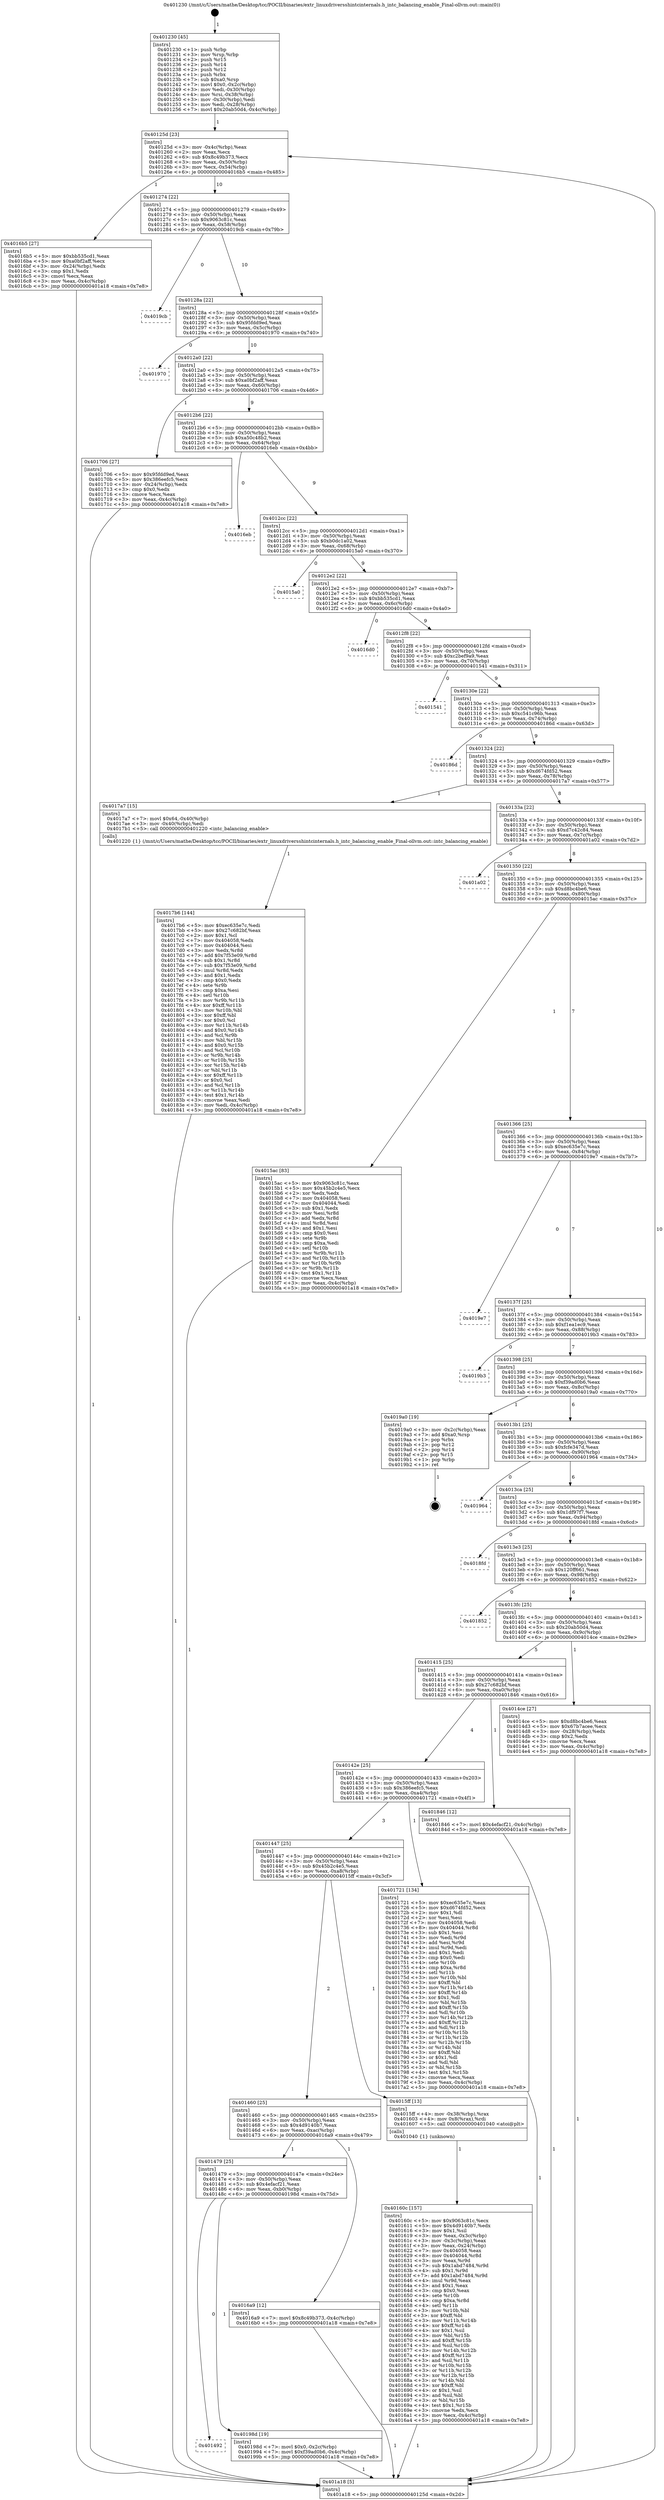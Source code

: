 digraph "0x401230" {
  label = "0x401230 (/mnt/c/Users/mathe/Desktop/tcc/POCII/binaries/extr_linuxdriversshintcinternals.h_intc_balancing_enable_Final-ollvm.out::main(0))"
  labelloc = "t"
  node[shape=record]

  Entry [label="",width=0.3,height=0.3,shape=circle,fillcolor=black,style=filled]
  "0x40125d" [label="{
     0x40125d [23]\l
     | [instrs]\l
     &nbsp;&nbsp;0x40125d \<+3\>: mov -0x4c(%rbp),%eax\l
     &nbsp;&nbsp;0x401260 \<+2\>: mov %eax,%ecx\l
     &nbsp;&nbsp;0x401262 \<+6\>: sub $0x8c49b373,%ecx\l
     &nbsp;&nbsp;0x401268 \<+3\>: mov %eax,-0x50(%rbp)\l
     &nbsp;&nbsp;0x40126b \<+3\>: mov %ecx,-0x54(%rbp)\l
     &nbsp;&nbsp;0x40126e \<+6\>: je 00000000004016b5 \<main+0x485\>\l
  }"]
  "0x4016b5" [label="{
     0x4016b5 [27]\l
     | [instrs]\l
     &nbsp;&nbsp;0x4016b5 \<+5\>: mov $0xbb535cd1,%eax\l
     &nbsp;&nbsp;0x4016ba \<+5\>: mov $0xa0bf2aff,%ecx\l
     &nbsp;&nbsp;0x4016bf \<+3\>: mov -0x24(%rbp),%edx\l
     &nbsp;&nbsp;0x4016c2 \<+3\>: cmp $0x1,%edx\l
     &nbsp;&nbsp;0x4016c5 \<+3\>: cmovl %ecx,%eax\l
     &nbsp;&nbsp;0x4016c8 \<+3\>: mov %eax,-0x4c(%rbp)\l
     &nbsp;&nbsp;0x4016cb \<+5\>: jmp 0000000000401a18 \<main+0x7e8\>\l
  }"]
  "0x401274" [label="{
     0x401274 [22]\l
     | [instrs]\l
     &nbsp;&nbsp;0x401274 \<+5\>: jmp 0000000000401279 \<main+0x49\>\l
     &nbsp;&nbsp;0x401279 \<+3\>: mov -0x50(%rbp),%eax\l
     &nbsp;&nbsp;0x40127c \<+5\>: sub $0x9063c81c,%eax\l
     &nbsp;&nbsp;0x401281 \<+3\>: mov %eax,-0x58(%rbp)\l
     &nbsp;&nbsp;0x401284 \<+6\>: je 00000000004019cb \<main+0x79b\>\l
  }"]
  Exit [label="",width=0.3,height=0.3,shape=circle,fillcolor=black,style=filled,peripheries=2]
  "0x4019cb" [label="{
     0x4019cb\l
  }", style=dashed]
  "0x40128a" [label="{
     0x40128a [22]\l
     | [instrs]\l
     &nbsp;&nbsp;0x40128a \<+5\>: jmp 000000000040128f \<main+0x5f\>\l
     &nbsp;&nbsp;0x40128f \<+3\>: mov -0x50(%rbp),%eax\l
     &nbsp;&nbsp;0x401292 \<+5\>: sub $0x95fdd9ed,%eax\l
     &nbsp;&nbsp;0x401297 \<+3\>: mov %eax,-0x5c(%rbp)\l
     &nbsp;&nbsp;0x40129a \<+6\>: je 0000000000401970 \<main+0x740\>\l
  }"]
  "0x401492" [label="{
     0x401492\l
  }", style=dashed]
  "0x401970" [label="{
     0x401970\l
  }", style=dashed]
  "0x4012a0" [label="{
     0x4012a0 [22]\l
     | [instrs]\l
     &nbsp;&nbsp;0x4012a0 \<+5\>: jmp 00000000004012a5 \<main+0x75\>\l
     &nbsp;&nbsp;0x4012a5 \<+3\>: mov -0x50(%rbp),%eax\l
     &nbsp;&nbsp;0x4012a8 \<+5\>: sub $0xa0bf2aff,%eax\l
     &nbsp;&nbsp;0x4012ad \<+3\>: mov %eax,-0x60(%rbp)\l
     &nbsp;&nbsp;0x4012b0 \<+6\>: je 0000000000401706 \<main+0x4d6\>\l
  }"]
  "0x40198d" [label="{
     0x40198d [19]\l
     | [instrs]\l
     &nbsp;&nbsp;0x40198d \<+7\>: movl $0x0,-0x2c(%rbp)\l
     &nbsp;&nbsp;0x401994 \<+7\>: movl $0xf39ad0b6,-0x4c(%rbp)\l
     &nbsp;&nbsp;0x40199b \<+5\>: jmp 0000000000401a18 \<main+0x7e8\>\l
  }"]
  "0x401706" [label="{
     0x401706 [27]\l
     | [instrs]\l
     &nbsp;&nbsp;0x401706 \<+5\>: mov $0x95fdd9ed,%eax\l
     &nbsp;&nbsp;0x40170b \<+5\>: mov $0x386eefc5,%ecx\l
     &nbsp;&nbsp;0x401710 \<+3\>: mov -0x24(%rbp),%edx\l
     &nbsp;&nbsp;0x401713 \<+3\>: cmp $0x0,%edx\l
     &nbsp;&nbsp;0x401716 \<+3\>: cmove %ecx,%eax\l
     &nbsp;&nbsp;0x401719 \<+3\>: mov %eax,-0x4c(%rbp)\l
     &nbsp;&nbsp;0x40171c \<+5\>: jmp 0000000000401a18 \<main+0x7e8\>\l
  }"]
  "0x4012b6" [label="{
     0x4012b6 [22]\l
     | [instrs]\l
     &nbsp;&nbsp;0x4012b6 \<+5\>: jmp 00000000004012bb \<main+0x8b\>\l
     &nbsp;&nbsp;0x4012bb \<+3\>: mov -0x50(%rbp),%eax\l
     &nbsp;&nbsp;0x4012be \<+5\>: sub $0xa50c48b2,%eax\l
     &nbsp;&nbsp;0x4012c3 \<+3\>: mov %eax,-0x64(%rbp)\l
     &nbsp;&nbsp;0x4012c6 \<+6\>: je 00000000004016eb \<main+0x4bb\>\l
  }"]
  "0x4017b6" [label="{
     0x4017b6 [144]\l
     | [instrs]\l
     &nbsp;&nbsp;0x4017b6 \<+5\>: mov $0xec635e7c,%edi\l
     &nbsp;&nbsp;0x4017bb \<+5\>: mov $0x27c682bf,%eax\l
     &nbsp;&nbsp;0x4017c0 \<+2\>: mov $0x1,%cl\l
     &nbsp;&nbsp;0x4017c2 \<+7\>: mov 0x404058,%edx\l
     &nbsp;&nbsp;0x4017c9 \<+7\>: mov 0x404044,%esi\l
     &nbsp;&nbsp;0x4017d0 \<+3\>: mov %edx,%r8d\l
     &nbsp;&nbsp;0x4017d3 \<+7\>: add $0x7f53e09,%r8d\l
     &nbsp;&nbsp;0x4017da \<+4\>: sub $0x1,%r8d\l
     &nbsp;&nbsp;0x4017de \<+7\>: sub $0x7f53e09,%r8d\l
     &nbsp;&nbsp;0x4017e5 \<+4\>: imul %r8d,%edx\l
     &nbsp;&nbsp;0x4017e9 \<+3\>: and $0x1,%edx\l
     &nbsp;&nbsp;0x4017ec \<+3\>: cmp $0x0,%edx\l
     &nbsp;&nbsp;0x4017ef \<+4\>: sete %r9b\l
     &nbsp;&nbsp;0x4017f3 \<+3\>: cmp $0xa,%esi\l
     &nbsp;&nbsp;0x4017f6 \<+4\>: setl %r10b\l
     &nbsp;&nbsp;0x4017fa \<+3\>: mov %r9b,%r11b\l
     &nbsp;&nbsp;0x4017fd \<+4\>: xor $0xff,%r11b\l
     &nbsp;&nbsp;0x401801 \<+3\>: mov %r10b,%bl\l
     &nbsp;&nbsp;0x401804 \<+3\>: xor $0xff,%bl\l
     &nbsp;&nbsp;0x401807 \<+3\>: xor $0x0,%cl\l
     &nbsp;&nbsp;0x40180a \<+3\>: mov %r11b,%r14b\l
     &nbsp;&nbsp;0x40180d \<+4\>: and $0x0,%r14b\l
     &nbsp;&nbsp;0x401811 \<+3\>: and %cl,%r9b\l
     &nbsp;&nbsp;0x401814 \<+3\>: mov %bl,%r15b\l
     &nbsp;&nbsp;0x401817 \<+4\>: and $0x0,%r15b\l
     &nbsp;&nbsp;0x40181b \<+3\>: and %cl,%r10b\l
     &nbsp;&nbsp;0x40181e \<+3\>: or %r9b,%r14b\l
     &nbsp;&nbsp;0x401821 \<+3\>: or %r10b,%r15b\l
     &nbsp;&nbsp;0x401824 \<+3\>: xor %r15b,%r14b\l
     &nbsp;&nbsp;0x401827 \<+3\>: or %bl,%r11b\l
     &nbsp;&nbsp;0x40182a \<+4\>: xor $0xff,%r11b\l
     &nbsp;&nbsp;0x40182e \<+3\>: or $0x0,%cl\l
     &nbsp;&nbsp;0x401831 \<+3\>: and %cl,%r11b\l
     &nbsp;&nbsp;0x401834 \<+3\>: or %r11b,%r14b\l
     &nbsp;&nbsp;0x401837 \<+4\>: test $0x1,%r14b\l
     &nbsp;&nbsp;0x40183b \<+3\>: cmovne %eax,%edi\l
     &nbsp;&nbsp;0x40183e \<+3\>: mov %edi,-0x4c(%rbp)\l
     &nbsp;&nbsp;0x401841 \<+5\>: jmp 0000000000401a18 \<main+0x7e8\>\l
  }"]
  "0x4016eb" [label="{
     0x4016eb\l
  }", style=dashed]
  "0x4012cc" [label="{
     0x4012cc [22]\l
     | [instrs]\l
     &nbsp;&nbsp;0x4012cc \<+5\>: jmp 00000000004012d1 \<main+0xa1\>\l
     &nbsp;&nbsp;0x4012d1 \<+3\>: mov -0x50(%rbp),%eax\l
     &nbsp;&nbsp;0x4012d4 \<+5\>: sub $0xb0dc1a02,%eax\l
     &nbsp;&nbsp;0x4012d9 \<+3\>: mov %eax,-0x68(%rbp)\l
     &nbsp;&nbsp;0x4012dc \<+6\>: je 00000000004015a0 \<main+0x370\>\l
  }"]
  "0x401479" [label="{
     0x401479 [25]\l
     | [instrs]\l
     &nbsp;&nbsp;0x401479 \<+5\>: jmp 000000000040147e \<main+0x24e\>\l
     &nbsp;&nbsp;0x40147e \<+3\>: mov -0x50(%rbp),%eax\l
     &nbsp;&nbsp;0x401481 \<+5\>: sub $0x4efacf21,%eax\l
     &nbsp;&nbsp;0x401486 \<+6\>: mov %eax,-0xb0(%rbp)\l
     &nbsp;&nbsp;0x40148c \<+6\>: je 000000000040198d \<main+0x75d\>\l
  }"]
  "0x4015a0" [label="{
     0x4015a0\l
  }", style=dashed]
  "0x4012e2" [label="{
     0x4012e2 [22]\l
     | [instrs]\l
     &nbsp;&nbsp;0x4012e2 \<+5\>: jmp 00000000004012e7 \<main+0xb7\>\l
     &nbsp;&nbsp;0x4012e7 \<+3\>: mov -0x50(%rbp),%eax\l
     &nbsp;&nbsp;0x4012ea \<+5\>: sub $0xbb535cd1,%eax\l
     &nbsp;&nbsp;0x4012ef \<+3\>: mov %eax,-0x6c(%rbp)\l
     &nbsp;&nbsp;0x4012f2 \<+6\>: je 00000000004016d0 \<main+0x4a0\>\l
  }"]
  "0x4016a9" [label="{
     0x4016a9 [12]\l
     | [instrs]\l
     &nbsp;&nbsp;0x4016a9 \<+7\>: movl $0x8c49b373,-0x4c(%rbp)\l
     &nbsp;&nbsp;0x4016b0 \<+5\>: jmp 0000000000401a18 \<main+0x7e8\>\l
  }"]
  "0x4016d0" [label="{
     0x4016d0\l
  }", style=dashed]
  "0x4012f8" [label="{
     0x4012f8 [22]\l
     | [instrs]\l
     &nbsp;&nbsp;0x4012f8 \<+5\>: jmp 00000000004012fd \<main+0xcd\>\l
     &nbsp;&nbsp;0x4012fd \<+3\>: mov -0x50(%rbp),%eax\l
     &nbsp;&nbsp;0x401300 \<+5\>: sub $0xc2bef9a9,%eax\l
     &nbsp;&nbsp;0x401305 \<+3\>: mov %eax,-0x70(%rbp)\l
     &nbsp;&nbsp;0x401308 \<+6\>: je 0000000000401541 \<main+0x311\>\l
  }"]
  "0x40160c" [label="{
     0x40160c [157]\l
     | [instrs]\l
     &nbsp;&nbsp;0x40160c \<+5\>: mov $0x9063c81c,%ecx\l
     &nbsp;&nbsp;0x401611 \<+5\>: mov $0x4d9140b7,%edx\l
     &nbsp;&nbsp;0x401616 \<+3\>: mov $0x1,%sil\l
     &nbsp;&nbsp;0x401619 \<+3\>: mov %eax,-0x3c(%rbp)\l
     &nbsp;&nbsp;0x40161c \<+3\>: mov -0x3c(%rbp),%eax\l
     &nbsp;&nbsp;0x40161f \<+3\>: mov %eax,-0x24(%rbp)\l
     &nbsp;&nbsp;0x401622 \<+7\>: mov 0x404058,%eax\l
     &nbsp;&nbsp;0x401629 \<+8\>: mov 0x404044,%r8d\l
     &nbsp;&nbsp;0x401631 \<+3\>: mov %eax,%r9d\l
     &nbsp;&nbsp;0x401634 \<+7\>: sub $0x1abd7484,%r9d\l
     &nbsp;&nbsp;0x40163b \<+4\>: sub $0x1,%r9d\l
     &nbsp;&nbsp;0x40163f \<+7\>: add $0x1abd7484,%r9d\l
     &nbsp;&nbsp;0x401646 \<+4\>: imul %r9d,%eax\l
     &nbsp;&nbsp;0x40164a \<+3\>: and $0x1,%eax\l
     &nbsp;&nbsp;0x40164d \<+3\>: cmp $0x0,%eax\l
     &nbsp;&nbsp;0x401650 \<+4\>: sete %r10b\l
     &nbsp;&nbsp;0x401654 \<+4\>: cmp $0xa,%r8d\l
     &nbsp;&nbsp;0x401658 \<+4\>: setl %r11b\l
     &nbsp;&nbsp;0x40165c \<+3\>: mov %r10b,%bl\l
     &nbsp;&nbsp;0x40165f \<+3\>: xor $0xff,%bl\l
     &nbsp;&nbsp;0x401662 \<+3\>: mov %r11b,%r14b\l
     &nbsp;&nbsp;0x401665 \<+4\>: xor $0xff,%r14b\l
     &nbsp;&nbsp;0x401669 \<+4\>: xor $0x1,%sil\l
     &nbsp;&nbsp;0x40166d \<+3\>: mov %bl,%r15b\l
     &nbsp;&nbsp;0x401670 \<+4\>: and $0xff,%r15b\l
     &nbsp;&nbsp;0x401674 \<+3\>: and %sil,%r10b\l
     &nbsp;&nbsp;0x401677 \<+3\>: mov %r14b,%r12b\l
     &nbsp;&nbsp;0x40167a \<+4\>: and $0xff,%r12b\l
     &nbsp;&nbsp;0x40167e \<+3\>: and %sil,%r11b\l
     &nbsp;&nbsp;0x401681 \<+3\>: or %r10b,%r15b\l
     &nbsp;&nbsp;0x401684 \<+3\>: or %r11b,%r12b\l
     &nbsp;&nbsp;0x401687 \<+3\>: xor %r12b,%r15b\l
     &nbsp;&nbsp;0x40168a \<+3\>: or %r14b,%bl\l
     &nbsp;&nbsp;0x40168d \<+3\>: xor $0xff,%bl\l
     &nbsp;&nbsp;0x401690 \<+4\>: or $0x1,%sil\l
     &nbsp;&nbsp;0x401694 \<+3\>: and %sil,%bl\l
     &nbsp;&nbsp;0x401697 \<+3\>: or %bl,%r15b\l
     &nbsp;&nbsp;0x40169a \<+4\>: test $0x1,%r15b\l
     &nbsp;&nbsp;0x40169e \<+3\>: cmovne %edx,%ecx\l
     &nbsp;&nbsp;0x4016a1 \<+3\>: mov %ecx,-0x4c(%rbp)\l
     &nbsp;&nbsp;0x4016a4 \<+5\>: jmp 0000000000401a18 \<main+0x7e8\>\l
  }"]
  "0x401541" [label="{
     0x401541\l
  }", style=dashed]
  "0x40130e" [label="{
     0x40130e [22]\l
     | [instrs]\l
     &nbsp;&nbsp;0x40130e \<+5\>: jmp 0000000000401313 \<main+0xe3\>\l
     &nbsp;&nbsp;0x401313 \<+3\>: mov -0x50(%rbp),%eax\l
     &nbsp;&nbsp;0x401316 \<+5\>: sub $0xc541c96b,%eax\l
     &nbsp;&nbsp;0x40131b \<+3\>: mov %eax,-0x74(%rbp)\l
     &nbsp;&nbsp;0x40131e \<+6\>: je 000000000040186d \<main+0x63d\>\l
  }"]
  "0x401460" [label="{
     0x401460 [25]\l
     | [instrs]\l
     &nbsp;&nbsp;0x401460 \<+5\>: jmp 0000000000401465 \<main+0x235\>\l
     &nbsp;&nbsp;0x401465 \<+3\>: mov -0x50(%rbp),%eax\l
     &nbsp;&nbsp;0x401468 \<+5\>: sub $0x4d9140b7,%eax\l
     &nbsp;&nbsp;0x40146d \<+6\>: mov %eax,-0xac(%rbp)\l
     &nbsp;&nbsp;0x401473 \<+6\>: je 00000000004016a9 \<main+0x479\>\l
  }"]
  "0x40186d" [label="{
     0x40186d\l
  }", style=dashed]
  "0x401324" [label="{
     0x401324 [22]\l
     | [instrs]\l
     &nbsp;&nbsp;0x401324 \<+5\>: jmp 0000000000401329 \<main+0xf9\>\l
     &nbsp;&nbsp;0x401329 \<+3\>: mov -0x50(%rbp),%eax\l
     &nbsp;&nbsp;0x40132c \<+5\>: sub $0xd674fd52,%eax\l
     &nbsp;&nbsp;0x401331 \<+3\>: mov %eax,-0x78(%rbp)\l
     &nbsp;&nbsp;0x401334 \<+6\>: je 00000000004017a7 \<main+0x577\>\l
  }"]
  "0x4015ff" [label="{
     0x4015ff [13]\l
     | [instrs]\l
     &nbsp;&nbsp;0x4015ff \<+4\>: mov -0x38(%rbp),%rax\l
     &nbsp;&nbsp;0x401603 \<+4\>: mov 0x8(%rax),%rdi\l
     &nbsp;&nbsp;0x401607 \<+5\>: call 0000000000401040 \<atoi@plt\>\l
     | [calls]\l
     &nbsp;&nbsp;0x401040 \{1\} (unknown)\l
  }"]
  "0x4017a7" [label="{
     0x4017a7 [15]\l
     | [instrs]\l
     &nbsp;&nbsp;0x4017a7 \<+7\>: movl $0x64,-0x40(%rbp)\l
     &nbsp;&nbsp;0x4017ae \<+3\>: mov -0x40(%rbp),%edi\l
     &nbsp;&nbsp;0x4017b1 \<+5\>: call 0000000000401220 \<intc_balancing_enable\>\l
     | [calls]\l
     &nbsp;&nbsp;0x401220 \{1\} (/mnt/c/Users/mathe/Desktop/tcc/POCII/binaries/extr_linuxdriversshintcinternals.h_intc_balancing_enable_Final-ollvm.out::intc_balancing_enable)\l
  }"]
  "0x40133a" [label="{
     0x40133a [22]\l
     | [instrs]\l
     &nbsp;&nbsp;0x40133a \<+5\>: jmp 000000000040133f \<main+0x10f\>\l
     &nbsp;&nbsp;0x40133f \<+3\>: mov -0x50(%rbp),%eax\l
     &nbsp;&nbsp;0x401342 \<+5\>: sub $0xd7c42c84,%eax\l
     &nbsp;&nbsp;0x401347 \<+3\>: mov %eax,-0x7c(%rbp)\l
     &nbsp;&nbsp;0x40134a \<+6\>: je 0000000000401a02 \<main+0x7d2\>\l
  }"]
  "0x401447" [label="{
     0x401447 [25]\l
     | [instrs]\l
     &nbsp;&nbsp;0x401447 \<+5\>: jmp 000000000040144c \<main+0x21c\>\l
     &nbsp;&nbsp;0x40144c \<+3\>: mov -0x50(%rbp),%eax\l
     &nbsp;&nbsp;0x40144f \<+5\>: sub $0x45b2c4e5,%eax\l
     &nbsp;&nbsp;0x401454 \<+6\>: mov %eax,-0xa8(%rbp)\l
     &nbsp;&nbsp;0x40145a \<+6\>: je 00000000004015ff \<main+0x3cf\>\l
  }"]
  "0x401a02" [label="{
     0x401a02\l
  }", style=dashed]
  "0x401350" [label="{
     0x401350 [22]\l
     | [instrs]\l
     &nbsp;&nbsp;0x401350 \<+5\>: jmp 0000000000401355 \<main+0x125\>\l
     &nbsp;&nbsp;0x401355 \<+3\>: mov -0x50(%rbp),%eax\l
     &nbsp;&nbsp;0x401358 \<+5\>: sub $0xd8bc4be6,%eax\l
     &nbsp;&nbsp;0x40135d \<+3\>: mov %eax,-0x80(%rbp)\l
     &nbsp;&nbsp;0x401360 \<+6\>: je 00000000004015ac \<main+0x37c\>\l
  }"]
  "0x401721" [label="{
     0x401721 [134]\l
     | [instrs]\l
     &nbsp;&nbsp;0x401721 \<+5\>: mov $0xec635e7c,%eax\l
     &nbsp;&nbsp;0x401726 \<+5\>: mov $0xd674fd52,%ecx\l
     &nbsp;&nbsp;0x40172b \<+2\>: mov $0x1,%dl\l
     &nbsp;&nbsp;0x40172d \<+2\>: xor %esi,%esi\l
     &nbsp;&nbsp;0x40172f \<+7\>: mov 0x404058,%edi\l
     &nbsp;&nbsp;0x401736 \<+8\>: mov 0x404044,%r8d\l
     &nbsp;&nbsp;0x40173e \<+3\>: sub $0x1,%esi\l
     &nbsp;&nbsp;0x401741 \<+3\>: mov %edi,%r9d\l
     &nbsp;&nbsp;0x401744 \<+3\>: add %esi,%r9d\l
     &nbsp;&nbsp;0x401747 \<+4\>: imul %r9d,%edi\l
     &nbsp;&nbsp;0x40174b \<+3\>: and $0x1,%edi\l
     &nbsp;&nbsp;0x40174e \<+3\>: cmp $0x0,%edi\l
     &nbsp;&nbsp;0x401751 \<+4\>: sete %r10b\l
     &nbsp;&nbsp;0x401755 \<+4\>: cmp $0xa,%r8d\l
     &nbsp;&nbsp;0x401759 \<+4\>: setl %r11b\l
     &nbsp;&nbsp;0x40175d \<+3\>: mov %r10b,%bl\l
     &nbsp;&nbsp;0x401760 \<+3\>: xor $0xff,%bl\l
     &nbsp;&nbsp;0x401763 \<+3\>: mov %r11b,%r14b\l
     &nbsp;&nbsp;0x401766 \<+4\>: xor $0xff,%r14b\l
     &nbsp;&nbsp;0x40176a \<+3\>: xor $0x1,%dl\l
     &nbsp;&nbsp;0x40176d \<+3\>: mov %bl,%r15b\l
     &nbsp;&nbsp;0x401770 \<+4\>: and $0xff,%r15b\l
     &nbsp;&nbsp;0x401774 \<+3\>: and %dl,%r10b\l
     &nbsp;&nbsp;0x401777 \<+3\>: mov %r14b,%r12b\l
     &nbsp;&nbsp;0x40177a \<+4\>: and $0xff,%r12b\l
     &nbsp;&nbsp;0x40177e \<+3\>: and %dl,%r11b\l
     &nbsp;&nbsp;0x401781 \<+3\>: or %r10b,%r15b\l
     &nbsp;&nbsp;0x401784 \<+3\>: or %r11b,%r12b\l
     &nbsp;&nbsp;0x401787 \<+3\>: xor %r12b,%r15b\l
     &nbsp;&nbsp;0x40178a \<+3\>: or %r14b,%bl\l
     &nbsp;&nbsp;0x40178d \<+3\>: xor $0xff,%bl\l
     &nbsp;&nbsp;0x401790 \<+3\>: or $0x1,%dl\l
     &nbsp;&nbsp;0x401793 \<+2\>: and %dl,%bl\l
     &nbsp;&nbsp;0x401795 \<+3\>: or %bl,%r15b\l
     &nbsp;&nbsp;0x401798 \<+4\>: test $0x1,%r15b\l
     &nbsp;&nbsp;0x40179c \<+3\>: cmovne %ecx,%eax\l
     &nbsp;&nbsp;0x40179f \<+3\>: mov %eax,-0x4c(%rbp)\l
     &nbsp;&nbsp;0x4017a2 \<+5\>: jmp 0000000000401a18 \<main+0x7e8\>\l
  }"]
  "0x4015ac" [label="{
     0x4015ac [83]\l
     | [instrs]\l
     &nbsp;&nbsp;0x4015ac \<+5\>: mov $0x9063c81c,%eax\l
     &nbsp;&nbsp;0x4015b1 \<+5\>: mov $0x45b2c4e5,%ecx\l
     &nbsp;&nbsp;0x4015b6 \<+2\>: xor %edx,%edx\l
     &nbsp;&nbsp;0x4015b8 \<+7\>: mov 0x404058,%esi\l
     &nbsp;&nbsp;0x4015bf \<+7\>: mov 0x404044,%edi\l
     &nbsp;&nbsp;0x4015c6 \<+3\>: sub $0x1,%edx\l
     &nbsp;&nbsp;0x4015c9 \<+3\>: mov %esi,%r8d\l
     &nbsp;&nbsp;0x4015cc \<+3\>: add %edx,%r8d\l
     &nbsp;&nbsp;0x4015cf \<+4\>: imul %r8d,%esi\l
     &nbsp;&nbsp;0x4015d3 \<+3\>: and $0x1,%esi\l
     &nbsp;&nbsp;0x4015d6 \<+3\>: cmp $0x0,%esi\l
     &nbsp;&nbsp;0x4015d9 \<+4\>: sete %r9b\l
     &nbsp;&nbsp;0x4015dd \<+3\>: cmp $0xa,%edi\l
     &nbsp;&nbsp;0x4015e0 \<+4\>: setl %r10b\l
     &nbsp;&nbsp;0x4015e4 \<+3\>: mov %r9b,%r11b\l
     &nbsp;&nbsp;0x4015e7 \<+3\>: and %r10b,%r11b\l
     &nbsp;&nbsp;0x4015ea \<+3\>: xor %r10b,%r9b\l
     &nbsp;&nbsp;0x4015ed \<+3\>: or %r9b,%r11b\l
     &nbsp;&nbsp;0x4015f0 \<+4\>: test $0x1,%r11b\l
     &nbsp;&nbsp;0x4015f4 \<+3\>: cmovne %ecx,%eax\l
     &nbsp;&nbsp;0x4015f7 \<+3\>: mov %eax,-0x4c(%rbp)\l
     &nbsp;&nbsp;0x4015fa \<+5\>: jmp 0000000000401a18 \<main+0x7e8\>\l
  }"]
  "0x401366" [label="{
     0x401366 [25]\l
     | [instrs]\l
     &nbsp;&nbsp;0x401366 \<+5\>: jmp 000000000040136b \<main+0x13b\>\l
     &nbsp;&nbsp;0x40136b \<+3\>: mov -0x50(%rbp),%eax\l
     &nbsp;&nbsp;0x40136e \<+5\>: sub $0xec635e7c,%eax\l
     &nbsp;&nbsp;0x401373 \<+6\>: mov %eax,-0x84(%rbp)\l
     &nbsp;&nbsp;0x401379 \<+6\>: je 00000000004019e7 \<main+0x7b7\>\l
  }"]
  "0x40142e" [label="{
     0x40142e [25]\l
     | [instrs]\l
     &nbsp;&nbsp;0x40142e \<+5\>: jmp 0000000000401433 \<main+0x203\>\l
     &nbsp;&nbsp;0x401433 \<+3\>: mov -0x50(%rbp),%eax\l
     &nbsp;&nbsp;0x401436 \<+5\>: sub $0x386eefc5,%eax\l
     &nbsp;&nbsp;0x40143b \<+6\>: mov %eax,-0xa4(%rbp)\l
     &nbsp;&nbsp;0x401441 \<+6\>: je 0000000000401721 \<main+0x4f1\>\l
  }"]
  "0x4019e7" [label="{
     0x4019e7\l
  }", style=dashed]
  "0x40137f" [label="{
     0x40137f [25]\l
     | [instrs]\l
     &nbsp;&nbsp;0x40137f \<+5\>: jmp 0000000000401384 \<main+0x154\>\l
     &nbsp;&nbsp;0x401384 \<+3\>: mov -0x50(%rbp),%eax\l
     &nbsp;&nbsp;0x401387 \<+5\>: sub $0xf1ea1ec9,%eax\l
     &nbsp;&nbsp;0x40138c \<+6\>: mov %eax,-0x88(%rbp)\l
     &nbsp;&nbsp;0x401392 \<+6\>: je 00000000004019b3 \<main+0x783\>\l
  }"]
  "0x401846" [label="{
     0x401846 [12]\l
     | [instrs]\l
     &nbsp;&nbsp;0x401846 \<+7\>: movl $0x4efacf21,-0x4c(%rbp)\l
     &nbsp;&nbsp;0x40184d \<+5\>: jmp 0000000000401a18 \<main+0x7e8\>\l
  }"]
  "0x4019b3" [label="{
     0x4019b3\l
  }", style=dashed]
  "0x401398" [label="{
     0x401398 [25]\l
     | [instrs]\l
     &nbsp;&nbsp;0x401398 \<+5\>: jmp 000000000040139d \<main+0x16d\>\l
     &nbsp;&nbsp;0x40139d \<+3\>: mov -0x50(%rbp),%eax\l
     &nbsp;&nbsp;0x4013a0 \<+5\>: sub $0xf39ad0b6,%eax\l
     &nbsp;&nbsp;0x4013a5 \<+6\>: mov %eax,-0x8c(%rbp)\l
     &nbsp;&nbsp;0x4013ab \<+6\>: je 00000000004019a0 \<main+0x770\>\l
  }"]
  "0x401230" [label="{
     0x401230 [45]\l
     | [instrs]\l
     &nbsp;&nbsp;0x401230 \<+1\>: push %rbp\l
     &nbsp;&nbsp;0x401231 \<+3\>: mov %rsp,%rbp\l
     &nbsp;&nbsp;0x401234 \<+2\>: push %r15\l
     &nbsp;&nbsp;0x401236 \<+2\>: push %r14\l
     &nbsp;&nbsp;0x401238 \<+2\>: push %r12\l
     &nbsp;&nbsp;0x40123a \<+1\>: push %rbx\l
     &nbsp;&nbsp;0x40123b \<+7\>: sub $0xa0,%rsp\l
     &nbsp;&nbsp;0x401242 \<+7\>: movl $0x0,-0x2c(%rbp)\l
     &nbsp;&nbsp;0x401249 \<+3\>: mov %edi,-0x30(%rbp)\l
     &nbsp;&nbsp;0x40124c \<+4\>: mov %rsi,-0x38(%rbp)\l
     &nbsp;&nbsp;0x401250 \<+3\>: mov -0x30(%rbp),%edi\l
     &nbsp;&nbsp;0x401253 \<+3\>: mov %edi,-0x28(%rbp)\l
     &nbsp;&nbsp;0x401256 \<+7\>: movl $0x20ab50d4,-0x4c(%rbp)\l
  }"]
  "0x4019a0" [label="{
     0x4019a0 [19]\l
     | [instrs]\l
     &nbsp;&nbsp;0x4019a0 \<+3\>: mov -0x2c(%rbp),%eax\l
     &nbsp;&nbsp;0x4019a3 \<+7\>: add $0xa0,%rsp\l
     &nbsp;&nbsp;0x4019aa \<+1\>: pop %rbx\l
     &nbsp;&nbsp;0x4019ab \<+2\>: pop %r12\l
     &nbsp;&nbsp;0x4019ad \<+2\>: pop %r14\l
     &nbsp;&nbsp;0x4019af \<+2\>: pop %r15\l
     &nbsp;&nbsp;0x4019b1 \<+1\>: pop %rbp\l
     &nbsp;&nbsp;0x4019b2 \<+1\>: ret\l
  }"]
  "0x4013b1" [label="{
     0x4013b1 [25]\l
     | [instrs]\l
     &nbsp;&nbsp;0x4013b1 \<+5\>: jmp 00000000004013b6 \<main+0x186\>\l
     &nbsp;&nbsp;0x4013b6 \<+3\>: mov -0x50(%rbp),%eax\l
     &nbsp;&nbsp;0x4013b9 \<+5\>: sub $0xfcfe347d,%eax\l
     &nbsp;&nbsp;0x4013be \<+6\>: mov %eax,-0x90(%rbp)\l
     &nbsp;&nbsp;0x4013c4 \<+6\>: je 0000000000401964 \<main+0x734\>\l
  }"]
  "0x401a18" [label="{
     0x401a18 [5]\l
     | [instrs]\l
     &nbsp;&nbsp;0x401a18 \<+5\>: jmp 000000000040125d \<main+0x2d\>\l
  }"]
  "0x401964" [label="{
     0x401964\l
  }", style=dashed]
  "0x4013ca" [label="{
     0x4013ca [25]\l
     | [instrs]\l
     &nbsp;&nbsp;0x4013ca \<+5\>: jmp 00000000004013cf \<main+0x19f\>\l
     &nbsp;&nbsp;0x4013cf \<+3\>: mov -0x50(%rbp),%eax\l
     &nbsp;&nbsp;0x4013d2 \<+5\>: sub $0x1df97f7,%eax\l
     &nbsp;&nbsp;0x4013d7 \<+6\>: mov %eax,-0x94(%rbp)\l
     &nbsp;&nbsp;0x4013dd \<+6\>: je 00000000004018fd \<main+0x6cd\>\l
  }"]
  "0x401415" [label="{
     0x401415 [25]\l
     | [instrs]\l
     &nbsp;&nbsp;0x401415 \<+5\>: jmp 000000000040141a \<main+0x1ea\>\l
     &nbsp;&nbsp;0x40141a \<+3\>: mov -0x50(%rbp),%eax\l
     &nbsp;&nbsp;0x40141d \<+5\>: sub $0x27c682bf,%eax\l
     &nbsp;&nbsp;0x401422 \<+6\>: mov %eax,-0xa0(%rbp)\l
     &nbsp;&nbsp;0x401428 \<+6\>: je 0000000000401846 \<main+0x616\>\l
  }"]
  "0x4018fd" [label="{
     0x4018fd\l
  }", style=dashed]
  "0x4013e3" [label="{
     0x4013e3 [25]\l
     | [instrs]\l
     &nbsp;&nbsp;0x4013e3 \<+5\>: jmp 00000000004013e8 \<main+0x1b8\>\l
     &nbsp;&nbsp;0x4013e8 \<+3\>: mov -0x50(%rbp),%eax\l
     &nbsp;&nbsp;0x4013eb \<+5\>: sub $0x120ff661,%eax\l
     &nbsp;&nbsp;0x4013f0 \<+6\>: mov %eax,-0x98(%rbp)\l
     &nbsp;&nbsp;0x4013f6 \<+6\>: je 0000000000401852 \<main+0x622\>\l
  }"]
  "0x4014ce" [label="{
     0x4014ce [27]\l
     | [instrs]\l
     &nbsp;&nbsp;0x4014ce \<+5\>: mov $0xd8bc4be6,%eax\l
     &nbsp;&nbsp;0x4014d3 \<+5\>: mov $0x67b7acee,%ecx\l
     &nbsp;&nbsp;0x4014d8 \<+3\>: mov -0x28(%rbp),%edx\l
     &nbsp;&nbsp;0x4014db \<+3\>: cmp $0x2,%edx\l
     &nbsp;&nbsp;0x4014de \<+3\>: cmovne %ecx,%eax\l
     &nbsp;&nbsp;0x4014e1 \<+3\>: mov %eax,-0x4c(%rbp)\l
     &nbsp;&nbsp;0x4014e4 \<+5\>: jmp 0000000000401a18 \<main+0x7e8\>\l
  }"]
  "0x401852" [label="{
     0x401852\l
  }", style=dashed]
  "0x4013fc" [label="{
     0x4013fc [25]\l
     | [instrs]\l
     &nbsp;&nbsp;0x4013fc \<+5\>: jmp 0000000000401401 \<main+0x1d1\>\l
     &nbsp;&nbsp;0x401401 \<+3\>: mov -0x50(%rbp),%eax\l
     &nbsp;&nbsp;0x401404 \<+5\>: sub $0x20ab50d4,%eax\l
     &nbsp;&nbsp;0x401409 \<+6\>: mov %eax,-0x9c(%rbp)\l
     &nbsp;&nbsp;0x40140f \<+6\>: je 00000000004014ce \<main+0x29e\>\l
  }"]
  Entry -> "0x401230" [label=" 1"]
  "0x40125d" -> "0x4016b5" [label=" 1"]
  "0x40125d" -> "0x401274" [label=" 10"]
  "0x4019a0" -> Exit [label=" 1"]
  "0x401274" -> "0x4019cb" [label=" 0"]
  "0x401274" -> "0x40128a" [label=" 10"]
  "0x40198d" -> "0x401a18" [label=" 1"]
  "0x40128a" -> "0x401970" [label=" 0"]
  "0x40128a" -> "0x4012a0" [label=" 10"]
  "0x401479" -> "0x401492" [label=" 0"]
  "0x4012a0" -> "0x401706" [label=" 1"]
  "0x4012a0" -> "0x4012b6" [label=" 9"]
  "0x401479" -> "0x40198d" [label=" 1"]
  "0x4012b6" -> "0x4016eb" [label=" 0"]
  "0x4012b6" -> "0x4012cc" [label=" 9"]
  "0x401846" -> "0x401a18" [label=" 1"]
  "0x4012cc" -> "0x4015a0" [label=" 0"]
  "0x4012cc" -> "0x4012e2" [label=" 9"]
  "0x4017b6" -> "0x401a18" [label=" 1"]
  "0x4012e2" -> "0x4016d0" [label=" 0"]
  "0x4012e2" -> "0x4012f8" [label=" 9"]
  "0x4017a7" -> "0x4017b6" [label=" 1"]
  "0x4012f8" -> "0x401541" [label=" 0"]
  "0x4012f8" -> "0x40130e" [label=" 9"]
  "0x401706" -> "0x401a18" [label=" 1"]
  "0x40130e" -> "0x40186d" [label=" 0"]
  "0x40130e" -> "0x401324" [label=" 9"]
  "0x4016b5" -> "0x401a18" [label=" 1"]
  "0x401324" -> "0x4017a7" [label=" 1"]
  "0x401324" -> "0x40133a" [label=" 8"]
  "0x4016a9" -> "0x401a18" [label=" 1"]
  "0x40133a" -> "0x401a02" [label=" 0"]
  "0x40133a" -> "0x401350" [label=" 8"]
  "0x401460" -> "0x4016a9" [label=" 1"]
  "0x401350" -> "0x4015ac" [label=" 1"]
  "0x401350" -> "0x401366" [label=" 7"]
  "0x401721" -> "0x401a18" [label=" 1"]
  "0x401366" -> "0x4019e7" [label=" 0"]
  "0x401366" -> "0x40137f" [label=" 7"]
  "0x4015ff" -> "0x40160c" [label=" 1"]
  "0x40137f" -> "0x4019b3" [label=" 0"]
  "0x40137f" -> "0x401398" [label=" 7"]
  "0x401447" -> "0x401460" [label=" 2"]
  "0x401398" -> "0x4019a0" [label=" 1"]
  "0x401398" -> "0x4013b1" [label=" 6"]
  "0x401460" -> "0x401479" [label=" 1"]
  "0x4013b1" -> "0x401964" [label=" 0"]
  "0x4013b1" -> "0x4013ca" [label=" 6"]
  "0x40142e" -> "0x401447" [label=" 3"]
  "0x4013ca" -> "0x4018fd" [label=" 0"]
  "0x4013ca" -> "0x4013e3" [label=" 6"]
  "0x40142e" -> "0x401721" [label=" 1"]
  "0x4013e3" -> "0x401852" [label=" 0"]
  "0x4013e3" -> "0x4013fc" [label=" 6"]
  "0x40160c" -> "0x401a18" [label=" 1"]
  "0x4013fc" -> "0x4014ce" [label=" 1"]
  "0x4013fc" -> "0x401415" [label=" 5"]
  "0x4014ce" -> "0x401a18" [label=" 1"]
  "0x401230" -> "0x40125d" [label=" 1"]
  "0x401a18" -> "0x40125d" [label=" 10"]
  "0x4015ac" -> "0x401a18" [label=" 1"]
  "0x401447" -> "0x4015ff" [label=" 1"]
  "0x401415" -> "0x401846" [label=" 1"]
  "0x401415" -> "0x40142e" [label=" 4"]
}
